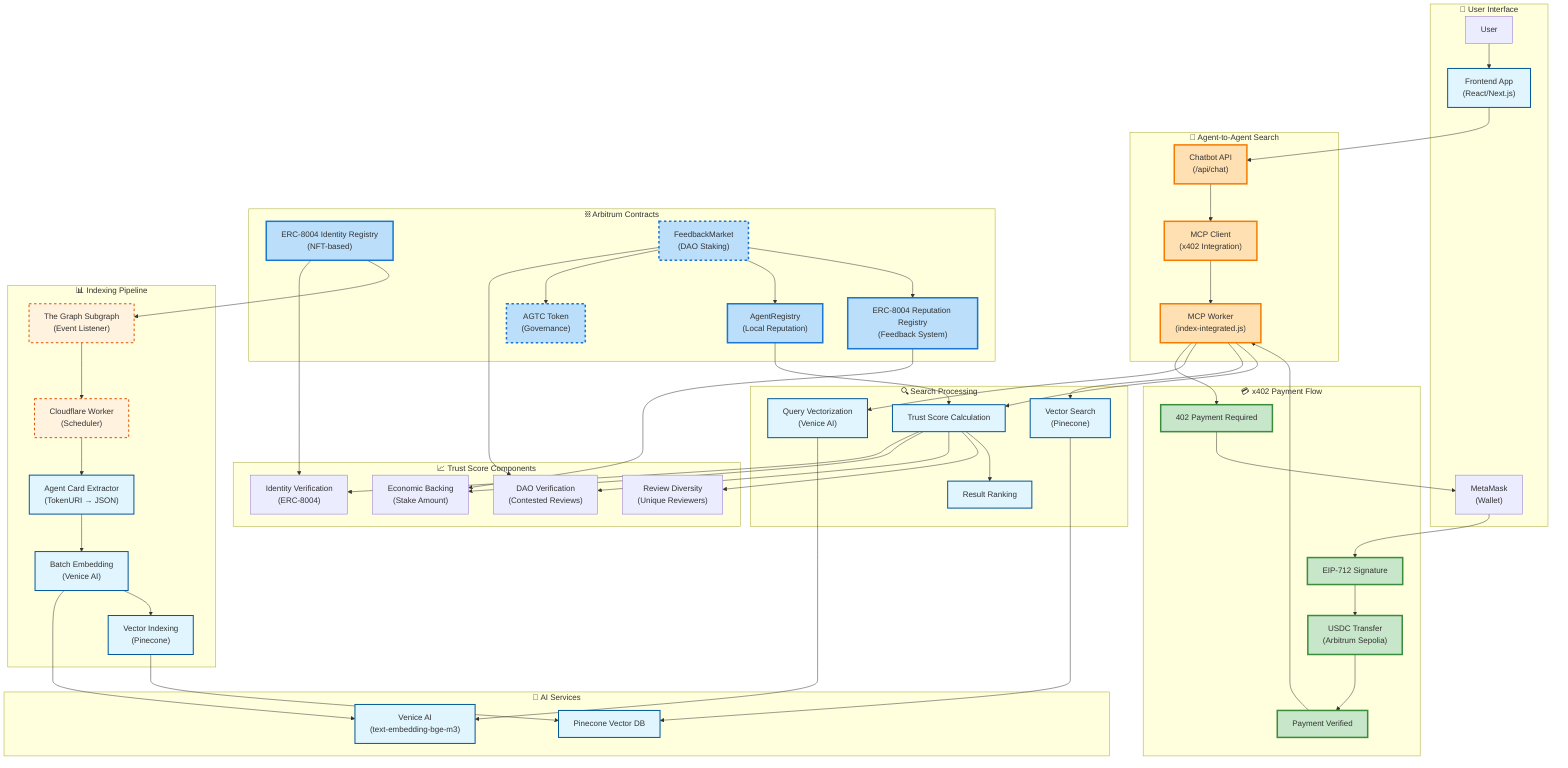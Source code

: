 graph TB
    %% Define styles
    classDef implemented fill:#e1f5fe,stroke:#01579b,stroke-width:2px
    classDef roadmap fill:#fff3e0,stroke:#e65100,stroke-width:2px,stroke-dasharray: 5 5
    classDef arbitrum fill:#bbdefb,stroke:#1976d2,stroke-width:3px
    classDef x402 fill:#c8e6c9,stroke:#388e3c,stroke-width:3px
    classDef a2a fill:#ffe0b2,stroke:#f57c00,stroke-width:3px

    %% User Interface Layer
    subgraph UILayer["👤 User Interface"]
        User["User"]
        MetaMask["MetaMask<br/>(Wallet)"]
        FrontendApp["Frontend App<br/>(React/Next.js)"]
    end

    %% A2A Search Flow
    subgraph A2ASearch["🤖 Agent-to-Agent Search"]
        ChatbotAPI["Chatbot API<br/>(/api/chat)"]
        MCPClient["MCP Client<br/>(x402 Integration)"]
        MCPWorker["MCP Worker<br/>(index-integrated.js)"]
    end

    %% x402 Payment Flow
    subgraph PaymentFlow["💳 x402 Payment Flow"]
        PaymentRequired["402 Payment Required"]
        EIP712Signature["EIP-712 Signature"]
        USDCTx["USDC Transfer<br/>(Arbitrum Sepolia)"]
        PaymentVerified["Payment Verified"]
    end

    %% Search Processing
    subgraph SearchProcessing["🔍 Search Processing"]
        QueryVectorization["Query Vectorization<br/>(Venice AI)"]
        VectorSearch["Vector Search<br/>(Pinecone)"]
        TrustCalculation["Trust Score Calculation"]
        ResultRanking["Result Ranking"]
    end

    %% AI Services
    subgraph AIServices["🧠 AI Services"]
        VeniceEmbedding["Venice AI<br/>(text-embedding-bge-m3)"]
        PineconeDB["Pinecone Vector DB"]
    end

    %% Blockchain Contracts
    subgraph BlockchainContracts["⛓️ Arbitrum Contracts"]
        IdentityRegistry["ERC-8004 Identity Registry<br/>(NFT-based)"]
        ReputationRegistry["ERC-8004 Reputation Registry<br/>(Feedback System)"]
        AgentRegistry["AgentRegistry<br/>(Local Reputation)"]
        FeedbackMarket["FeedbackMarket<br/>(DAO Staking)"]
        GovernanceToken["AGTC Token<br/>(Governance)"]
    end

    %% Indexing Pipeline
    subgraph IndexingPipeline["📊 Indexing Pipeline"]
        GraphSubgraph["The Graph Subgraph<br/>(Event Listener)"]
        WorkerScheduler["Cloudflare Worker<br/>(Scheduler)"]
        AgentCardExtractor["Agent Card Extractor<br/>(TokenURI → JSON)"]
        BatchEmbedding["Batch Embedding<br/>(Venice AI)"]
        VectorIndexing["Vector Indexing<br/>(Pinecone)"]
    end

    %% Trust Score Components
    subgraph TrustComponents["📈 Trust Score Components"]
        IdentityVerification["Identity Verification<br/>(ERC-8004)"]
        EconomicBacking["Economic Backing<br/>(Stake Amount)"]
        DAOVerification["DAO Verification<br/>(Contested Reviews)"]
        ReviewDiversity["Review Diversity<br/>(Unique Reviewers)"]
    end

    %% Data Flows - User to Search
    User --> FrontendApp
    FrontendApp --> ChatbotAPI
    ChatbotAPI --> MCPClient
    MCPClient --> MCPWorker

    %% x402 Payment Flow
    MCPWorker --> PaymentRequired
    PaymentRequired --> MetaMask
    MetaMask --> EIP712Signature
    EIP712Signature --> USDCTx
    USDCTx --> PaymentVerified
    PaymentVerified --> MCPWorker

    %% Search Processing Flow
    MCPWorker --> QueryVectorization
    QueryVectorization --> VeniceEmbedding
    MCPWorker --> VectorSearch
    VectorSearch --> PineconeDB
    MCPWorker --> TrustCalculation
    TrustCalculation --> IdentityVerification
    TrustCalculation --> EconomicBacking
    TrustCalculation --> DAOVerification
    TrustCalculation --> ReviewDiversity
    TrustCalculation --> ResultRanking

    %% Blockchain Integration
    IdentityRegistry --> IdentityVerification
    ReputationRegistry --> EconomicBacking
    FeedbackMarket --> DAOVerification
    AgentRegistry --> TrustCalculation

    %% Indexing Flow
    IdentityRegistry --> GraphSubgraph
    GraphSubgraph --> WorkerScheduler
    WorkerScheduler --> AgentCardExtractor
    AgentCardExtractor --> BatchEmbedding
    BatchEmbedding --> VeniceEmbedding
    BatchEmbedding --> VectorIndexing
    VectorIndexing --> PineconeDB

    %% DAO Feedback System
    FeedbackMarket --> GovernanceToken
    FeedbackMarket --> AgentRegistry
    FeedbackMarket --> ReputationRegistry

    %% Apply styles
    class FrontendApp,ChatbotAPI,MCPClient,MCPWorker,QueryVectorization,VectorSearch,TrustCalculation,ResultRanking,AgentCardExtractor,BatchEmbedding,VectorIndexing,VeniceEmbedding,PineconeDB implemented
    class GraphSubgraph,WorkerScheduler,FeedbackMarket,GovernanceToken roadmap
    class IdentityRegistry,ReputationRegistry,AgentRegistry,FeedbackMarket,GovernanceToken,USDCTx arbitrum
    class PaymentRequired,EIP712Signature,USDCTx,PaymentVerified x402
    class ChatbotAPI,MCPClient,MCPWorker a2a